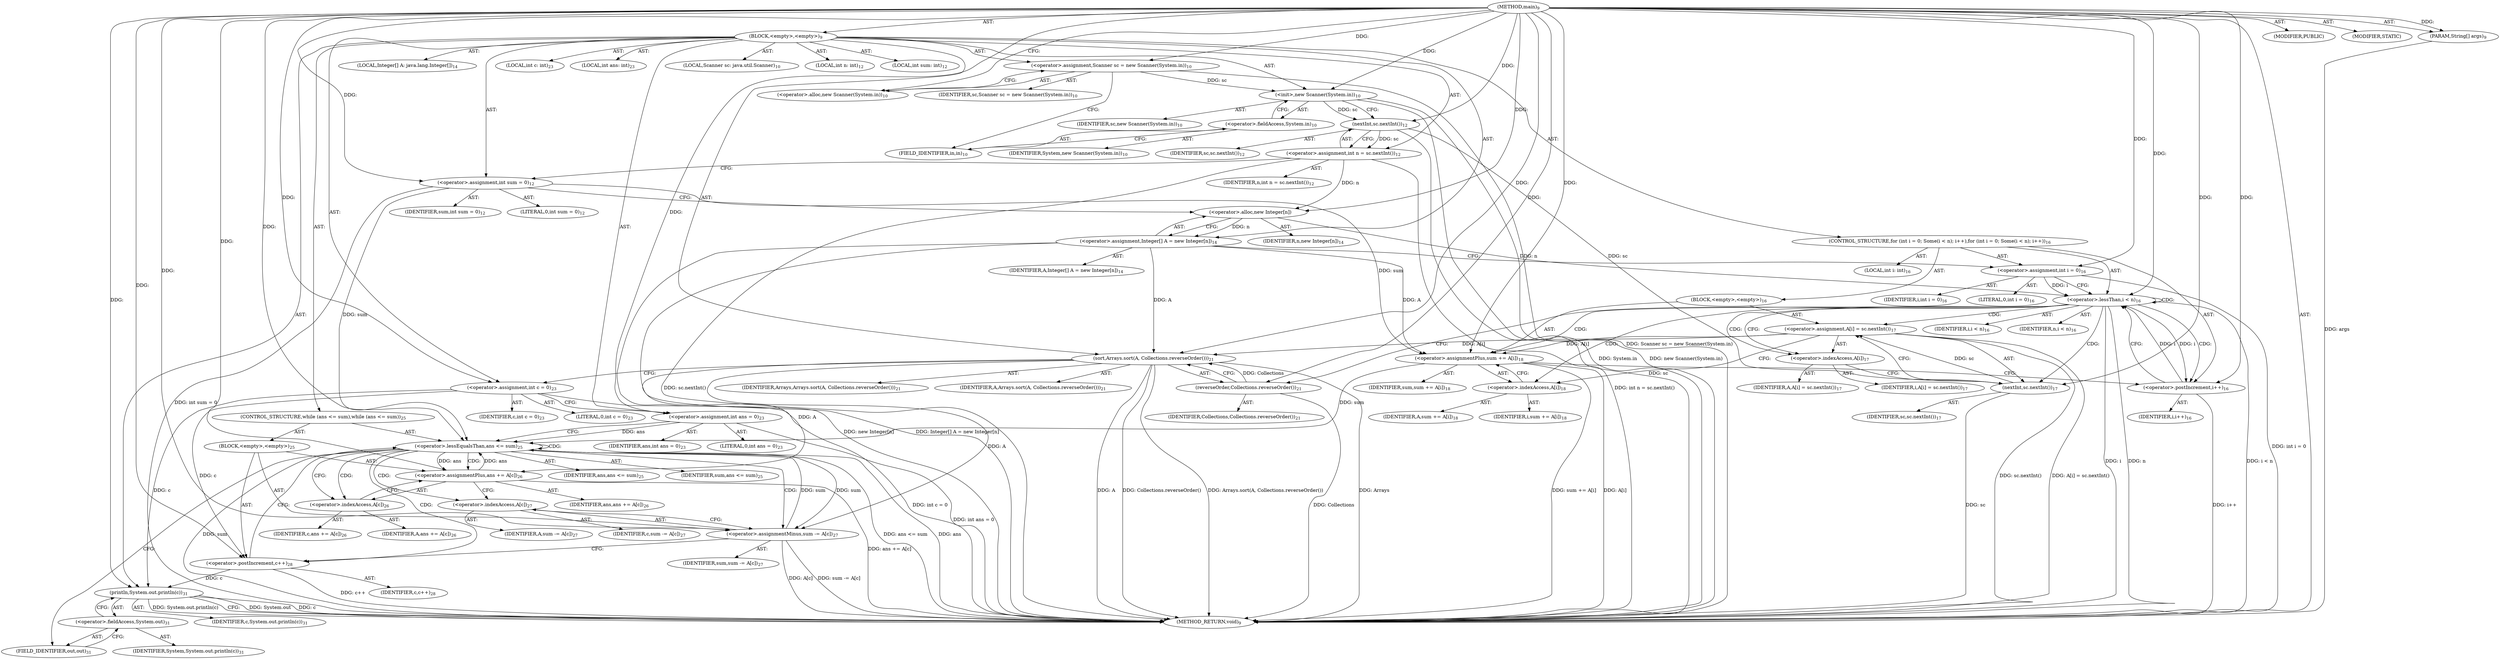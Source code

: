digraph "main" {  
"19" [label = <(METHOD,main)<SUB>9</SUB>> ]
"20" [label = <(PARAM,String[] args)<SUB>9</SUB>> ]
"21" [label = <(BLOCK,&lt;empty&gt;,&lt;empty&gt;)<SUB>9</SUB>> ]
"4" [label = <(LOCAL,Scanner sc: java.util.Scanner)<SUB>10</SUB>> ]
"22" [label = <(&lt;operator&gt;.assignment,Scanner sc = new Scanner(System.in))<SUB>10</SUB>> ]
"23" [label = <(IDENTIFIER,sc,Scanner sc = new Scanner(System.in))<SUB>10</SUB>> ]
"24" [label = <(&lt;operator&gt;.alloc,new Scanner(System.in))<SUB>10</SUB>> ]
"25" [label = <(&lt;init&gt;,new Scanner(System.in))<SUB>10</SUB>> ]
"3" [label = <(IDENTIFIER,sc,new Scanner(System.in))<SUB>10</SUB>> ]
"26" [label = <(&lt;operator&gt;.fieldAccess,System.in)<SUB>10</SUB>> ]
"27" [label = <(IDENTIFIER,System,new Scanner(System.in))<SUB>10</SUB>> ]
"28" [label = <(FIELD_IDENTIFIER,in,in)<SUB>10</SUB>> ]
"29" [label = <(LOCAL,int n: int)<SUB>12</SUB>> ]
"30" [label = <(LOCAL,int sum: int)<SUB>12</SUB>> ]
"31" [label = <(&lt;operator&gt;.assignment,int n = sc.nextInt())<SUB>12</SUB>> ]
"32" [label = <(IDENTIFIER,n,int n = sc.nextInt())<SUB>12</SUB>> ]
"33" [label = <(nextInt,sc.nextInt())<SUB>12</SUB>> ]
"34" [label = <(IDENTIFIER,sc,sc.nextInt())<SUB>12</SUB>> ]
"35" [label = <(&lt;operator&gt;.assignment,int sum = 0)<SUB>12</SUB>> ]
"36" [label = <(IDENTIFIER,sum,int sum = 0)<SUB>12</SUB>> ]
"37" [label = <(LITERAL,0,int sum = 0)<SUB>12</SUB>> ]
"38" [label = <(LOCAL,Integer[] A: java.lang.Integer[])<SUB>14</SUB>> ]
"39" [label = <(&lt;operator&gt;.assignment,Integer[] A = new Integer[n])<SUB>14</SUB>> ]
"40" [label = <(IDENTIFIER,A,Integer[] A = new Integer[n])<SUB>14</SUB>> ]
"41" [label = <(&lt;operator&gt;.alloc,new Integer[n])> ]
"42" [label = <(IDENTIFIER,n,new Integer[n])<SUB>14</SUB>> ]
"43" [label = <(CONTROL_STRUCTURE,for (int i = 0; Some(i &lt; n); i++),for (int i = 0; Some(i &lt; n); i++))<SUB>16</SUB>> ]
"44" [label = <(LOCAL,int i: int)<SUB>16</SUB>> ]
"45" [label = <(&lt;operator&gt;.assignment,int i = 0)<SUB>16</SUB>> ]
"46" [label = <(IDENTIFIER,i,int i = 0)<SUB>16</SUB>> ]
"47" [label = <(LITERAL,0,int i = 0)<SUB>16</SUB>> ]
"48" [label = <(&lt;operator&gt;.lessThan,i &lt; n)<SUB>16</SUB>> ]
"49" [label = <(IDENTIFIER,i,i &lt; n)<SUB>16</SUB>> ]
"50" [label = <(IDENTIFIER,n,i &lt; n)<SUB>16</SUB>> ]
"51" [label = <(&lt;operator&gt;.postIncrement,i++)<SUB>16</SUB>> ]
"52" [label = <(IDENTIFIER,i,i++)<SUB>16</SUB>> ]
"53" [label = <(BLOCK,&lt;empty&gt;,&lt;empty&gt;)<SUB>16</SUB>> ]
"54" [label = <(&lt;operator&gt;.assignment,A[i] = sc.nextInt())<SUB>17</SUB>> ]
"55" [label = <(&lt;operator&gt;.indexAccess,A[i])<SUB>17</SUB>> ]
"56" [label = <(IDENTIFIER,A,A[i] = sc.nextInt())<SUB>17</SUB>> ]
"57" [label = <(IDENTIFIER,i,A[i] = sc.nextInt())<SUB>17</SUB>> ]
"58" [label = <(nextInt,sc.nextInt())<SUB>17</SUB>> ]
"59" [label = <(IDENTIFIER,sc,sc.nextInt())<SUB>17</SUB>> ]
"60" [label = <(&lt;operator&gt;.assignmentPlus,sum += A[i])<SUB>18</SUB>> ]
"61" [label = <(IDENTIFIER,sum,sum += A[i])<SUB>18</SUB>> ]
"62" [label = <(&lt;operator&gt;.indexAccess,A[i])<SUB>18</SUB>> ]
"63" [label = <(IDENTIFIER,A,sum += A[i])<SUB>18</SUB>> ]
"64" [label = <(IDENTIFIER,i,sum += A[i])<SUB>18</SUB>> ]
"65" [label = <(sort,Arrays.sort(A, Collections.reverseOrder()))<SUB>21</SUB>> ]
"66" [label = <(IDENTIFIER,Arrays,Arrays.sort(A, Collections.reverseOrder()))<SUB>21</SUB>> ]
"67" [label = <(IDENTIFIER,A,Arrays.sort(A, Collections.reverseOrder()))<SUB>21</SUB>> ]
"68" [label = <(reverseOrder,Collections.reverseOrder())<SUB>21</SUB>> ]
"69" [label = <(IDENTIFIER,Collections,Collections.reverseOrder())<SUB>21</SUB>> ]
"70" [label = <(LOCAL,int c: int)<SUB>23</SUB>> ]
"71" [label = <(LOCAL,int ans: int)<SUB>23</SUB>> ]
"72" [label = <(&lt;operator&gt;.assignment,int c = 0)<SUB>23</SUB>> ]
"73" [label = <(IDENTIFIER,c,int c = 0)<SUB>23</SUB>> ]
"74" [label = <(LITERAL,0,int c = 0)<SUB>23</SUB>> ]
"75" [label = <(&lt;operator&gt;.assignment,int ans = 0)<SUB>23</SUB>> ]
"76" [label = <(IDENTIFIER,ans,int ans = 0)<SUB>23</SUB>> ]
"77" [label = <(LITERAL,0,int ans = 0)<SUB>23</SUB>> ]
"78" [label = <(CONTROL_STRUCTURE,while (ans &lt;= sum),while (ans &lt;= sum))<SUB>25</SUB>> ]
"79" [label = <(&lt;operator&gt;.lessEqualsThan,ans &lt;= sum)<SUB>25</SUB>> ]
"80" [label = <(IDENTIFIER,ans,ans &lt;= sum)<SUB>25</SUB>> ]
"81" [label = <(IDENTIFIER,sum,ans &lt;= sum)<SUB>25</SUB>> ]
"82" [label = <(BLOCK,&lt;empty&gt;,&lt;empty&gt;)<SUB>25</SUB>> ]
"83" [label = <(&lt;operator&gt;.assignmentPlus,ans += A[c])<SUB>26</SUB>> ]
"84" [label = <(IDENTIFIER,ans,ans += A[c])<SUB>26</SUB>> ]
"85" [label = <(&lt;operator&gt;.indexAccess,A[c])<SUB>26</SUB>> ]
"86" [label = <(IDENTIFIER,A,ans += A[c])<SUB>26</SUB>> ]
"87" [label = <(IDENTIFIER,c,ans += A[c])<SUB>26</SUB>> ]
"88" [label = <(&lt;operator&gt;.assignmentMinus,sum -= A[c])<SUB>27</SUB>> ]
"89" [label = <(IDENTIFIER,sum,sum -= A[c])<SUB>27</SUB>> ]
"90" [label = <(&lt;operator&gt;.indexAccess,A[c])<SUB>27</SUB>> ]
"91" [label = <(IDENTIFIER,A,sum -= A[c])<SUB>27</SUB>> ]
"92" [label = <(IDENTIFIER,c,sum -= A[c])<SUB>27</SUB>> ]
"93" [label = <(&lt;operator&gt;.postIncrement,c++)<SUB>28</SUB>> ]
"94" [label = <(IDENTIFIER,c,c++)<SUB>28</SUB>> ]
"95" [label = <(println,System.out.println(c))<SUB>31</SUB>> ]
"96" [label = <(&lt;operator&gt;.fieldAccess,System.out)<SUB>31</SUB>> ]
"97" [label = <(IDENTIFIER,System,System.out.println(c))<SUB>31</SUB>> ]
"98" [label = <(FIELD_IDENTIFIER,out,out)<SUB>31</SUB>> ]
"99" [label = <(IDENTIFIER,c,System.out.println(c))<SUB>31</SUB>> ]
"100" [label = <(MODIFIER,PUBLIC)> ]
"101" [label = <(MODIFIER,STATIC)> ]
"102" [label = <(METHOD_RETURN,void)<SUB>9</SUB>> ]
  "19" -> "20"  [ label = "AST: "] 
  "19" -> "21"  [ label = "AST: "] 
  "19" -> "100"  [ label = "AST: "] 
  "19" -> "101"  [ label = "AST: "] 
  "19" -> "102"  [ label = "AST: "] 
  "21" -> "4"  [ label = "AST: "] 
  "21" -> "22"  [ label = "AST: "] 
  "21" -> "25"  [ label = "AST: "] 
  "21" -> "29"  [ label = "AST: "] 
  "21" -> "30"  [ label = "AST: "] 
  "21" -> "31"  [ label = "AST: "] 
  "21" -> "35"  [ label = "AST: "] 
  "21" -> "38"  [ label = "AST: "] 
  "21" -> "39"  [ label = "AST: "] 
  "21" -> "43"  [ label = "AST: "] 
  "21" -> "65"  [ label = "AST: "] 
  "21" -> "70"  [ label = "AST: "] 
  "21" -> "71"  [ label = "AST: "] 
  "21" -> "72"  [ label = "AST: "] 
  "21" -> "75"  [ label = "AST: "] 
  "21" -> "78"  [ label = "AST: "] 
  "21" -> "95"  [ label = "AST: "] 
  "22" -> "23"  [ label = "AST: "] 
  "22" -> "24"  [ label = "AST: "] 
  "25" -> "3"  [ label = "AST: "] 
  "25" -> "26"  [ label = "AST: "] 
  "26" -> "27"  [ label = "AST: "] 
  "26" -> "28"  [ label = "AST: "] 
  "31" -> "32"  [ label = "AST: "] 
  "31" -> "33"  [ label = "AST: "] 
  "33" -> "34"  [ label = "AST: "] 
  "35" -> "36"  [ label = "AST: "] 
  "35" -> "37"  [ label = "AST: "] 
  "39" -> "40"  [ label = "AST: "] 
  "39" -> "41"  [ label = "AST: "] 
  "41" -> "42"  [ label = "AST: "] 
  "43" -> "44"  [ label = "AST: "] 
  "43" -> "45"  [ label = "AST: "] 
  "43" -> "48"  [ label = "AST: "] 
  "43" -> "51"  [ label = "AST: "] 
  "43" -> "53"  [ label = "AST: "] 
  "45" -> "46"  [ label = "AST: "] 
  "45" -> "47"  [ label = "AST: "] 
  "48" -> "49"  [ label = "AST: "] 
  "48" -> "50"  [ label = "AST: "] 
  "51" -> "52"  [ label = "AST: "] 
  "53" -> "54"  [ label = "AST: "] 
  "53" -> "60"  [ label = "AST: "] 
  "54" -> "55"  [ label = "AST: "] 
  "54" -> "58"  [ label = "AST: "] 
  "55" -> "56"  [ label = "AST: "] 
  "55" -> "57"  [ label = "AST: "] 
  "58" -> "59"  [ label = "AST: "] 
  "60" -> "61"  [ label = "AST: "] 
  "60" -> "62"  [ label = "AST: "] 
  "62" -> "63"  [ label = "AST: "] 
  "62" -> "64"  [ label = "AST: "] 
  "65" -> "66"  [ label = "AST: "] 
  "65" -> "67"  [ label = "AST: "] 
  "65" -> "68"  [ label = "AST: "] 
  "68" -> "69"  [ label = "AST: "] 
  "72" -> "73"  [ label = "AST: "] 
  "72" -> "74"  [ label = "AST: "] 
  "75" -> "76"  [ label = "AST: "] 
  "75" -> "77"  [ label = "AST: "] 
  "78" -> "79"  [ label = "AST: "] 
  "78" -> "82"  [ label = "AST: "] 
  "79" -> "80"  [ label = "AST: "] 
  "79" -> "81"  [ label = "AST: "] 
  "82" -> "83"  [ label = "AST: "] 
  "82" -> "88"  [ label = "AST: "] 
  "82" -> "93"  [ label = "AST: "] 
  "83" -> "84"  [ label = "AST: "] 
  "83" -> "85"  [ label = "AST: "] 
  "85" -> "86"  [ label = "AST: "] 
  "85" -> "87"  [ label = "AST: "] 
  "88" -> "89"  [ label = "AST: "] 
  "88" -> "90"  [ label = "AST: "] 
  "90" -> "91"  [ label = "AST: "] 
  "90" -> "92"  [ label = "AST: "] 
  "93" -> "94"  [ label = "AST: "] 
  "95" -> "96"  [ label = "AST: "] 
  "95" -> "99"  [ label = "AST: "] 
  "96" -> "97"  [ label = "AST: "] 
  "96" -> "98"  [ label = "AST: "] 
  "22" -> "28"  [ label = "CFG: "] 
  "25" -> "33"  [ label = "CFG: "] 
  "31" -> "35"  [ label = "CFG: "] 
  "35" -> "41"  [ label = "CFG: "] 
  "39" -> "45"  [ label = "CFG: "] 
  "65" -> "72"  [ label = "CFG: "] 
  "72" -> "75"  [ label = "CFG: "] 
  "75" -> "79"  [ label = "CFG: "] 
  "95" -> "102"  [ label = "CFG: "] 
  "24" -> "22"  [ label = "CFG: "] 
  "26" -> "25"  [ label = "CFG: "] 
  "33" -> "31"  [ label = "CFG: "] 
  "41" -> "39"  [ label = "CFG: "] 
  "45" -> "48"  [ label = "CFG: "] 
  "48" -> "55"  [ label = "CFG: "] 
  "48" -> "68"  [ label = "CFG: "] 
  "51" -> "48"  [ label = "CFG: "] 
  "68" -> "65"  [ label = "CFG: "] 
  "79" -> "85"  [ label = "CFG: "] 
  "79" -> "98"  [ label = "CFG: "] 
  "96" -> "95"  [ label = "CFG: "] 
  "28" -> "26"  [ label = "CFG: "] 
  "54" -> "62"  [ label = "CFG: "] 
  "60" -> "51"  [ label = "CFG: "] 
  "83" -> "90"  [ label = "CFG: "] 
  "88" -> "93"  [ label = "CFG: "] 
  "93" -> "79"  [ label = "CFG: "] 
  "98" -> "96"  [ label = "CFG: "] 
  "55" -> "58"  [ label = "CFG: "] 
  "58" -> "54"  [ label = "CFG: "] 
  "62" -> "60"  [ label = "CFG: "] 
  "85" -> "83"  [ label = "CFG: "] 
  "90" -> "88"  [ label = "CFG: "] 
  "19" -> "24"  [ label = "CFG: "] 
  "20" -> "102"  [ label = "DDG: args"] 
  "22" -> "102"  [ label = "DDG: Scanner sc = new Scanner(System.in)"] 
  "25" -> "102"  [ label = "DDG: System.in"] 
  "25" -> "102"  [ label = "DDG: new Scanner(System.in)"] 
  "33" -> "102"  [ label = "DDG: sc"] 
  "31" -> "102"  [ label = "DDG: sc.nextInt()"] 
  "31" -> "102"  [ label = "DDG: int n = sc.nextInt()"] 
  "35" -> "102"  [ label = "DDG: int sum = 0"] 
  "39" -> "102"  [ label = "DDG: new Integer[n]"] 
  "39" -> "102"  [ label = "DDG: Integer[] A = new Integer[n]"] 
  "45" -> "102"  [ label = "DDG: int i = 0"] 
  "48" -> "102"  [ label = "DDG: i"] 
  "48" -> "102"  [ label = "DDG: n"] 
  "48" -> "102"  [ label = "DDG: i &lt; n"] 
  "65" -> "102"  [ label = "DDG: A"] 
  "65" -> "102"  [ label = "DDG: Collections.reverseOrder()"] 
  "65" -> "102"  [ label = "DDG: Arrays.sort(A, Collections.reverseOrder())"] 
  "72" -> "102"  [ label = "DDG: int c = 0"] 
  "75" -> "102"  [ label = "DDG: int ans = 0"] 
  "79" -> "102"  [ label = "DDG: ans"] 
  "79" -> "102"  [ label = "DDG: sum"] 
  "79" -> "102"  [ label = "DDG: ans &lt;= sum"] 
  "95" -> "102"  [ label = "DDG: System.out"] 
  "95" -> "102"  [ label = "DDG: c"] 
  "95" -> "102"  [ label = "DDG: System.out.println(c)"] 
  "83" -> "102"  [ label = "DDG: ans += A[c]"] 
  "88" -> "102"  [ label = "DDG: A[c]"] 
  "88" -> "102"  [ label = "DDG: sum -= A[c]"] 
  "93" -> "102"  [ label = "DDG: c++"] 
  "58" -> "102"  [ label = "DDG: sc"] 
  "54" -> "102"  [ label = "DDG: sc.nextInt()"] 
  "54" -> "102"  [ label = "DDG: A[i] = sc.nextInt()"] 
  "60" -> "102"  [ label = "DDG: A[i]"] 
  "60" -> "102"  [ label = "DDG: sum += A[i]"] 
  "51" -> "102"  [ label = "DDG: i++"] 
  "68" -> "102"  [ label = "DDG: Collections"] 
  "65" -> "102"  [ label = "DDG: Arrays"] 
  "19" -> "20"  [ label = "DDG: "] 
  "19" -> "22"  [ label = "DDG: "] 
  "33" -> "31"  [ label = "DDG: sc"] 
  "19" -> "35"  [ label = "DDG: "] 
  "41" -> "39"  [ label = "DDG: n"] 
  "19" -> "72"  [ label = "DDG: "] 
  "19" -> "75"  [ label = "DDG: "] 
  "22" -> "25"  [ label = "DDG: sc"] 
  "19" -> "25"  [ label = "DDG: "] 
  "19" -> "45"  [ label = "DDG: "] 
  "19" -> "65"  [ label = "DDG: "] 
  "39" -> "65"  [ label = "DDG: A"] 
  "54" -> "65"  [ label = "DDG: A[i]"] 
  "68" -> "65"  [ label = "DDG: Collections"] 
  "72" -> "95"  [ label = "DDG: c"] 
  "93" -> "95"  [ label = "DDG: c"] 
  "19" -> "95"  [ label = "DDG: "] 
  "25" -> "33"  [ label = "DDG: sc"] 
  "19" -> "33"  [ label = "DDG: "] 
  "31" -> "41"  [ label = "DDG: n"] 
  "19" -> "41"  [ label = "DDG: "] 
  "45" -> "48"  [ label = "DDG: i"] 
  "51" -> "48"  [ label = "DDG: i"] 
  "19" -> "48"  [ label = "DDG: "] 
  "41" -> "48"  [ label = "DDG: n"] 
  "48" -> "51"  [ label = "DDG: i"] 
  "19" -> "51"  [ label = "DDG: "] 
  "58" -> "54"  [ label = "DDG: sc"] 
  "39" -> "60"  [ label = "DDG: A"] 
  "54" -> "60"  [ label = "DDG: A[i]"] 
  "19" -> "68"  [ label = "DDG: "] 
  "75" -> "79"  [ label = "DDG: ans"] 
  "83" -> "79"  [ label = "DDG: ans"] 
  "19" -> "79"  [ label = "DDG: "] 
  "35" -> "79"  [ label = "DDG: sum"] 
  "88" -> "79"  [ label = "DDG: sum"] 
  "60" -> "79"  [ label = "DDG: sum"] 
  "65" -> "83"  [ label = "DDG: A"] 
  "65" -> "88"  [ label = "DDG: A"] 
  "35" -> "60"  [ label = "DDG: sum"] 
  "19" -> "60"  [ label = "DDG: "] 
  "79" -> "83"  [ label = "DDG: ans"] 
  "19" -> "83"  [ label = "DDG: "] 
  "79" -> "88"  [ label = "DDG: sum"] 
  "19" -> "88"  [ label = "DDG: "] 
  "72" -> "93"  [ label = "DDG: c"] 
  "19" -> "93"  [ label = "DDG: "] 
  "33" -> "58"  [ label = "DDG: sc"] 
  "19" -> "58"  [ label = "DDG: "] 
  "48" -> "48"  [ label = "CDG: "] 
  "48" -> "58"  [ label = "CDG: "] 
  "48" -> "60"  [ label = "CDG: "] 
  "48" -> "51"  [ label = "CDG: "] 
  "48" -> "55"  [ label = "CDG: "] 
  "48" -> "54"  [ label = "CDG: "] 
  "48" -> "62"  [ label = "CDG: "] 
  "79" -> "83"  [ label = "CDG: "] 
  "79" -> "85"  [ label = "CDG: "] 
  "79" -> "88"  [ label = "CDG: "] 
  "79" -> "93"  [ label = "CDG: "] 
  "79" -> "90"  [ label = "CDG: "] 
  "79" -> "79"  [ label = "CDG: "] 
}
